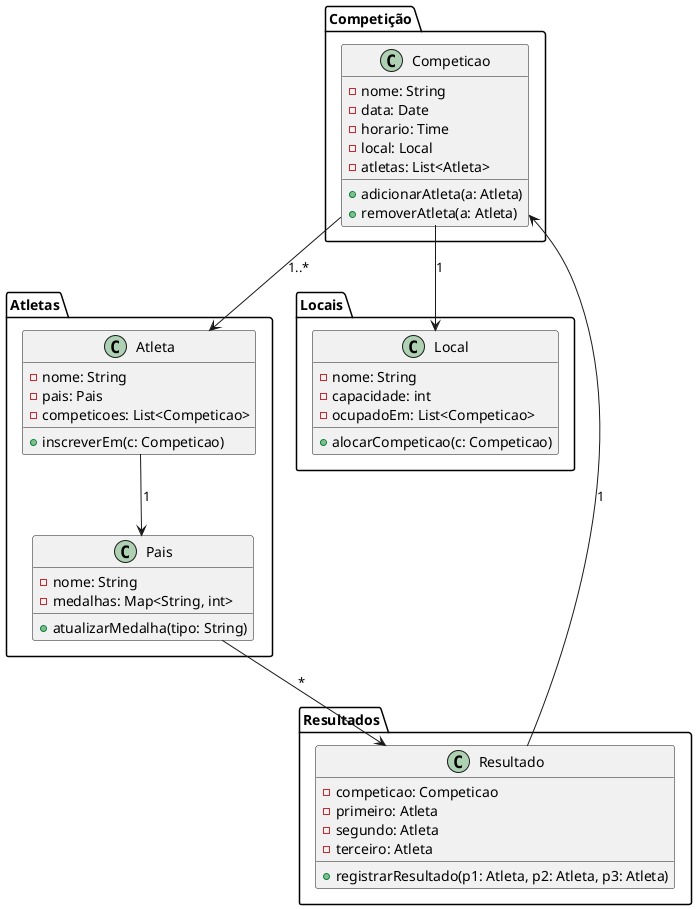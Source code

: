 @startuml
package "Competição" {
    class Competicao {
        -nome: String
        -data: Date
        -horario: Time
        -local: Local
        -atletas: List<Atleta>
        +adicionarAtleta(a: Atleta)
        +removerAtleta(a: Atleta)
    }
}

package "Atletas" {
    class Atleta {
        -nome: String
        -pais: Pais
        -competicoes: List<Competicao>
        +inscreverEm(c: Competicao)
    }
    class Pais {
        -nome: String
        -medalhas: Map<String, int>
        +atualizarMedalha(tipo: String)
    }
}

package "Locais" {
    class Local {
        -nome: String
        -capacidade: int
        -ocupadoEm: List<Competicao>
        +alocarCompeticao(c: Competicao)
    }
}

package "Resultados" {
    class Resultado {
        -competicao: Competicao
        -primeiro: Atleta
        -segundo: Atleta
        -terceiro: Atleta
        +registrarResultado(p1: Atleta, p2: Atleta, p3: Atleta)
    }
}

Competicao --> Atleta : "1..*"
Competicao --> Local : "1"
Resultado --> Competicao : "1"
Atleta --> Pais : "1"
Pais --> Resultado : "*"
@enduml
